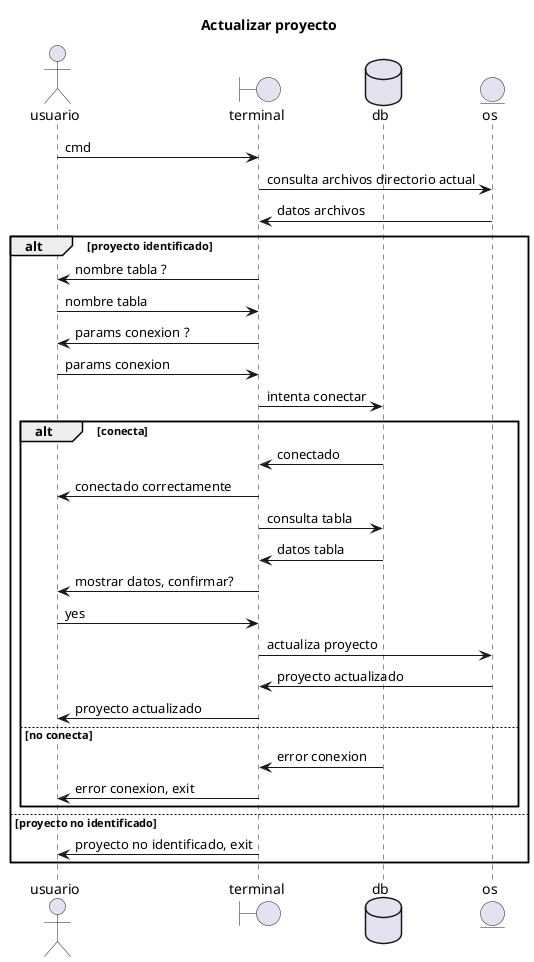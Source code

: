 @startuml update_project

title Actualizar proyecto

actor usuario as user
boundary terminal as term
database db as db
entity os as os

user -> term : cmd
term -> os : consulta archivos directorio actual
os -> term : datos archivos

alt proyecto identificado
  term -> user : nombre tabla ?
  user -> term : nombre tabla
  term -> user : params conexion ?
  user -> term : params conexion
  term -> db : intenta conectar

  alt conecta
    db -> term : conectado
    term -> user : conectado correctamente
    term -> db : consulta tabla
    db -> term : datos tabla
    term -> user : mostrar datos, confirmar?
    user -> term : yes
    term -> os : actualiza proyecto
    os -> term : proyecto actualizado
    term -> user : proyecto actualizado
  else no conecta
    db -> term : error conexion
    term -> user : error conexion, exit
  end

else proyecto no identificado
  term -> user : proyecto no identificado, exit
end

@enduml
